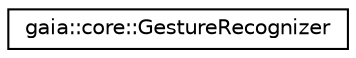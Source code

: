 digraph G
{
  edge [fontname="Helvetica",fontsize="10",labelfontname="Helvetica",labelfontsize="10"];
  node [fontname="Helvetica",fontsize="10",shape=record];
  rankdir=LR;
  Node1 [label="gaia::core::GestureRecognizer",height=0.2,width=0.4,color="black", fillcolor="white", style="filled",URL="$d5/df5/classgaia_1_1core_1_1_gesture_recognizer.html",tooltip="Maintains a gesture store which contains gesture examlpes, and makes predictions on a new gesture..."];
}
